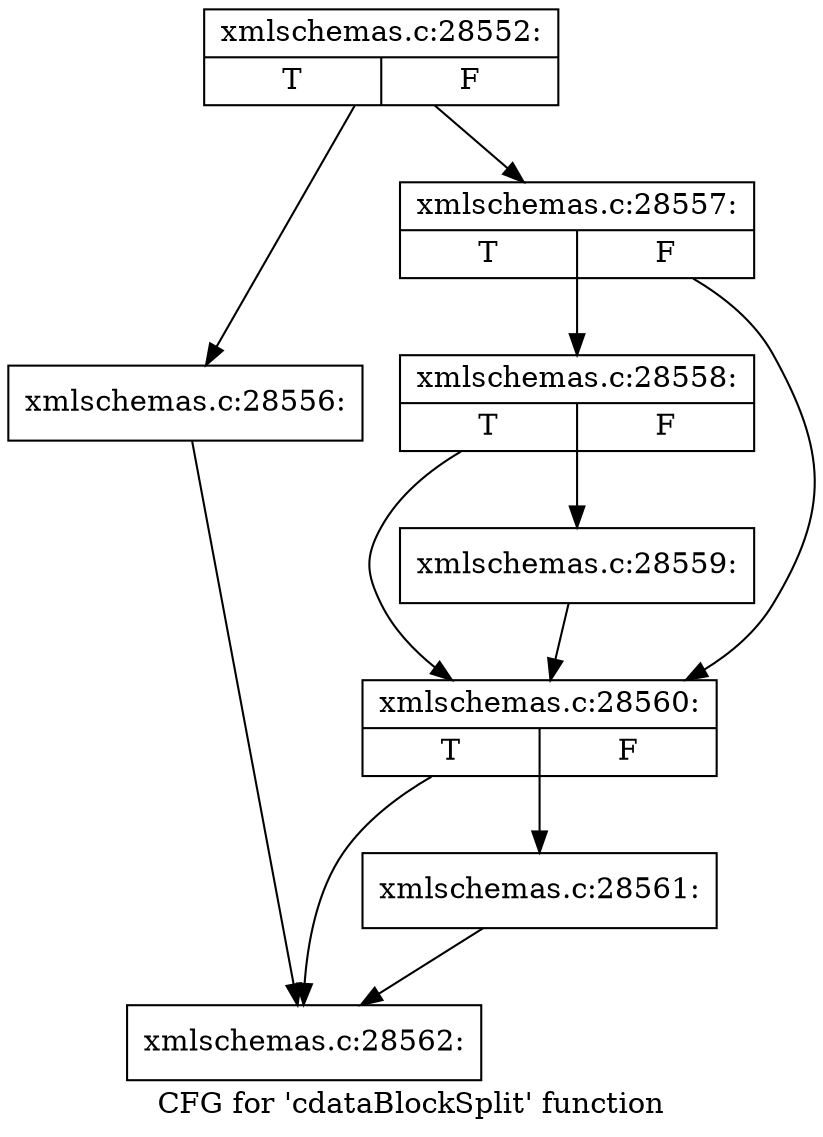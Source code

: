 digraph "CFG for 'cdataBlockSplit' function" {
	label="CFG for 'cdataBlockSplit' function";

	Node0x55d02697ed40 [shape=record,label="{xmlschemas.c:28552:|{<s0>T|<s1>F}}"];
	Node0x55d02697ed40 -> Node0x55d02697fea0;
	Node0x55d02697ed40 -> Node0x55d02697fef0;
	Node0x55d02697fea0 [shape=record,label="{xmlschemas.c:28556:}"];
	Node0x55d02697fea0 -> Node0x55d0269811b0;
	Node0x55d02697fef0 [shape=record,label="{xmlschemas.c:28557:|{<s0>T|<s1>F}}"];
	Node0x55d02697fef0 -> Node0x55d026980340;
	Node0x55d02697fef0 -> Node0x55d0269802f0;
	Node0x55d026980340 [shape=record,label="{xmlschemas.c:28558:|{<s0>T|<s1>F}}"];
	Node0x55d026980340 -> Node0x55d0269802a0;
	Node0x55d026980340 -> Node0x55d0269802f0;
	Node0x55d0269802a0 [shape=record,label="{xmlschemas.c:28559:}"];
	Node0x55d0269802a0 -> Node0x55d0269802f0;
	Node0x55d0269802f0 [shape=record,label="{xmlschemas.c:28560:|{<s0>T|<s1>F}}"];
	Node0x55d0269802f0 -> Node0x55d026981160;
	Node0x55d0269802f0 -> Node0x55d0269811b0;
	Node0x55d026981160 [shape=record,label="{xmlschemas.c:28561:}"];
	Node0x55d026981160 -> Node0x55d0269811b0;
	Node0x55d0269811b0 [shape=record,label="{xmlschemas.c:28562:}"];
}
